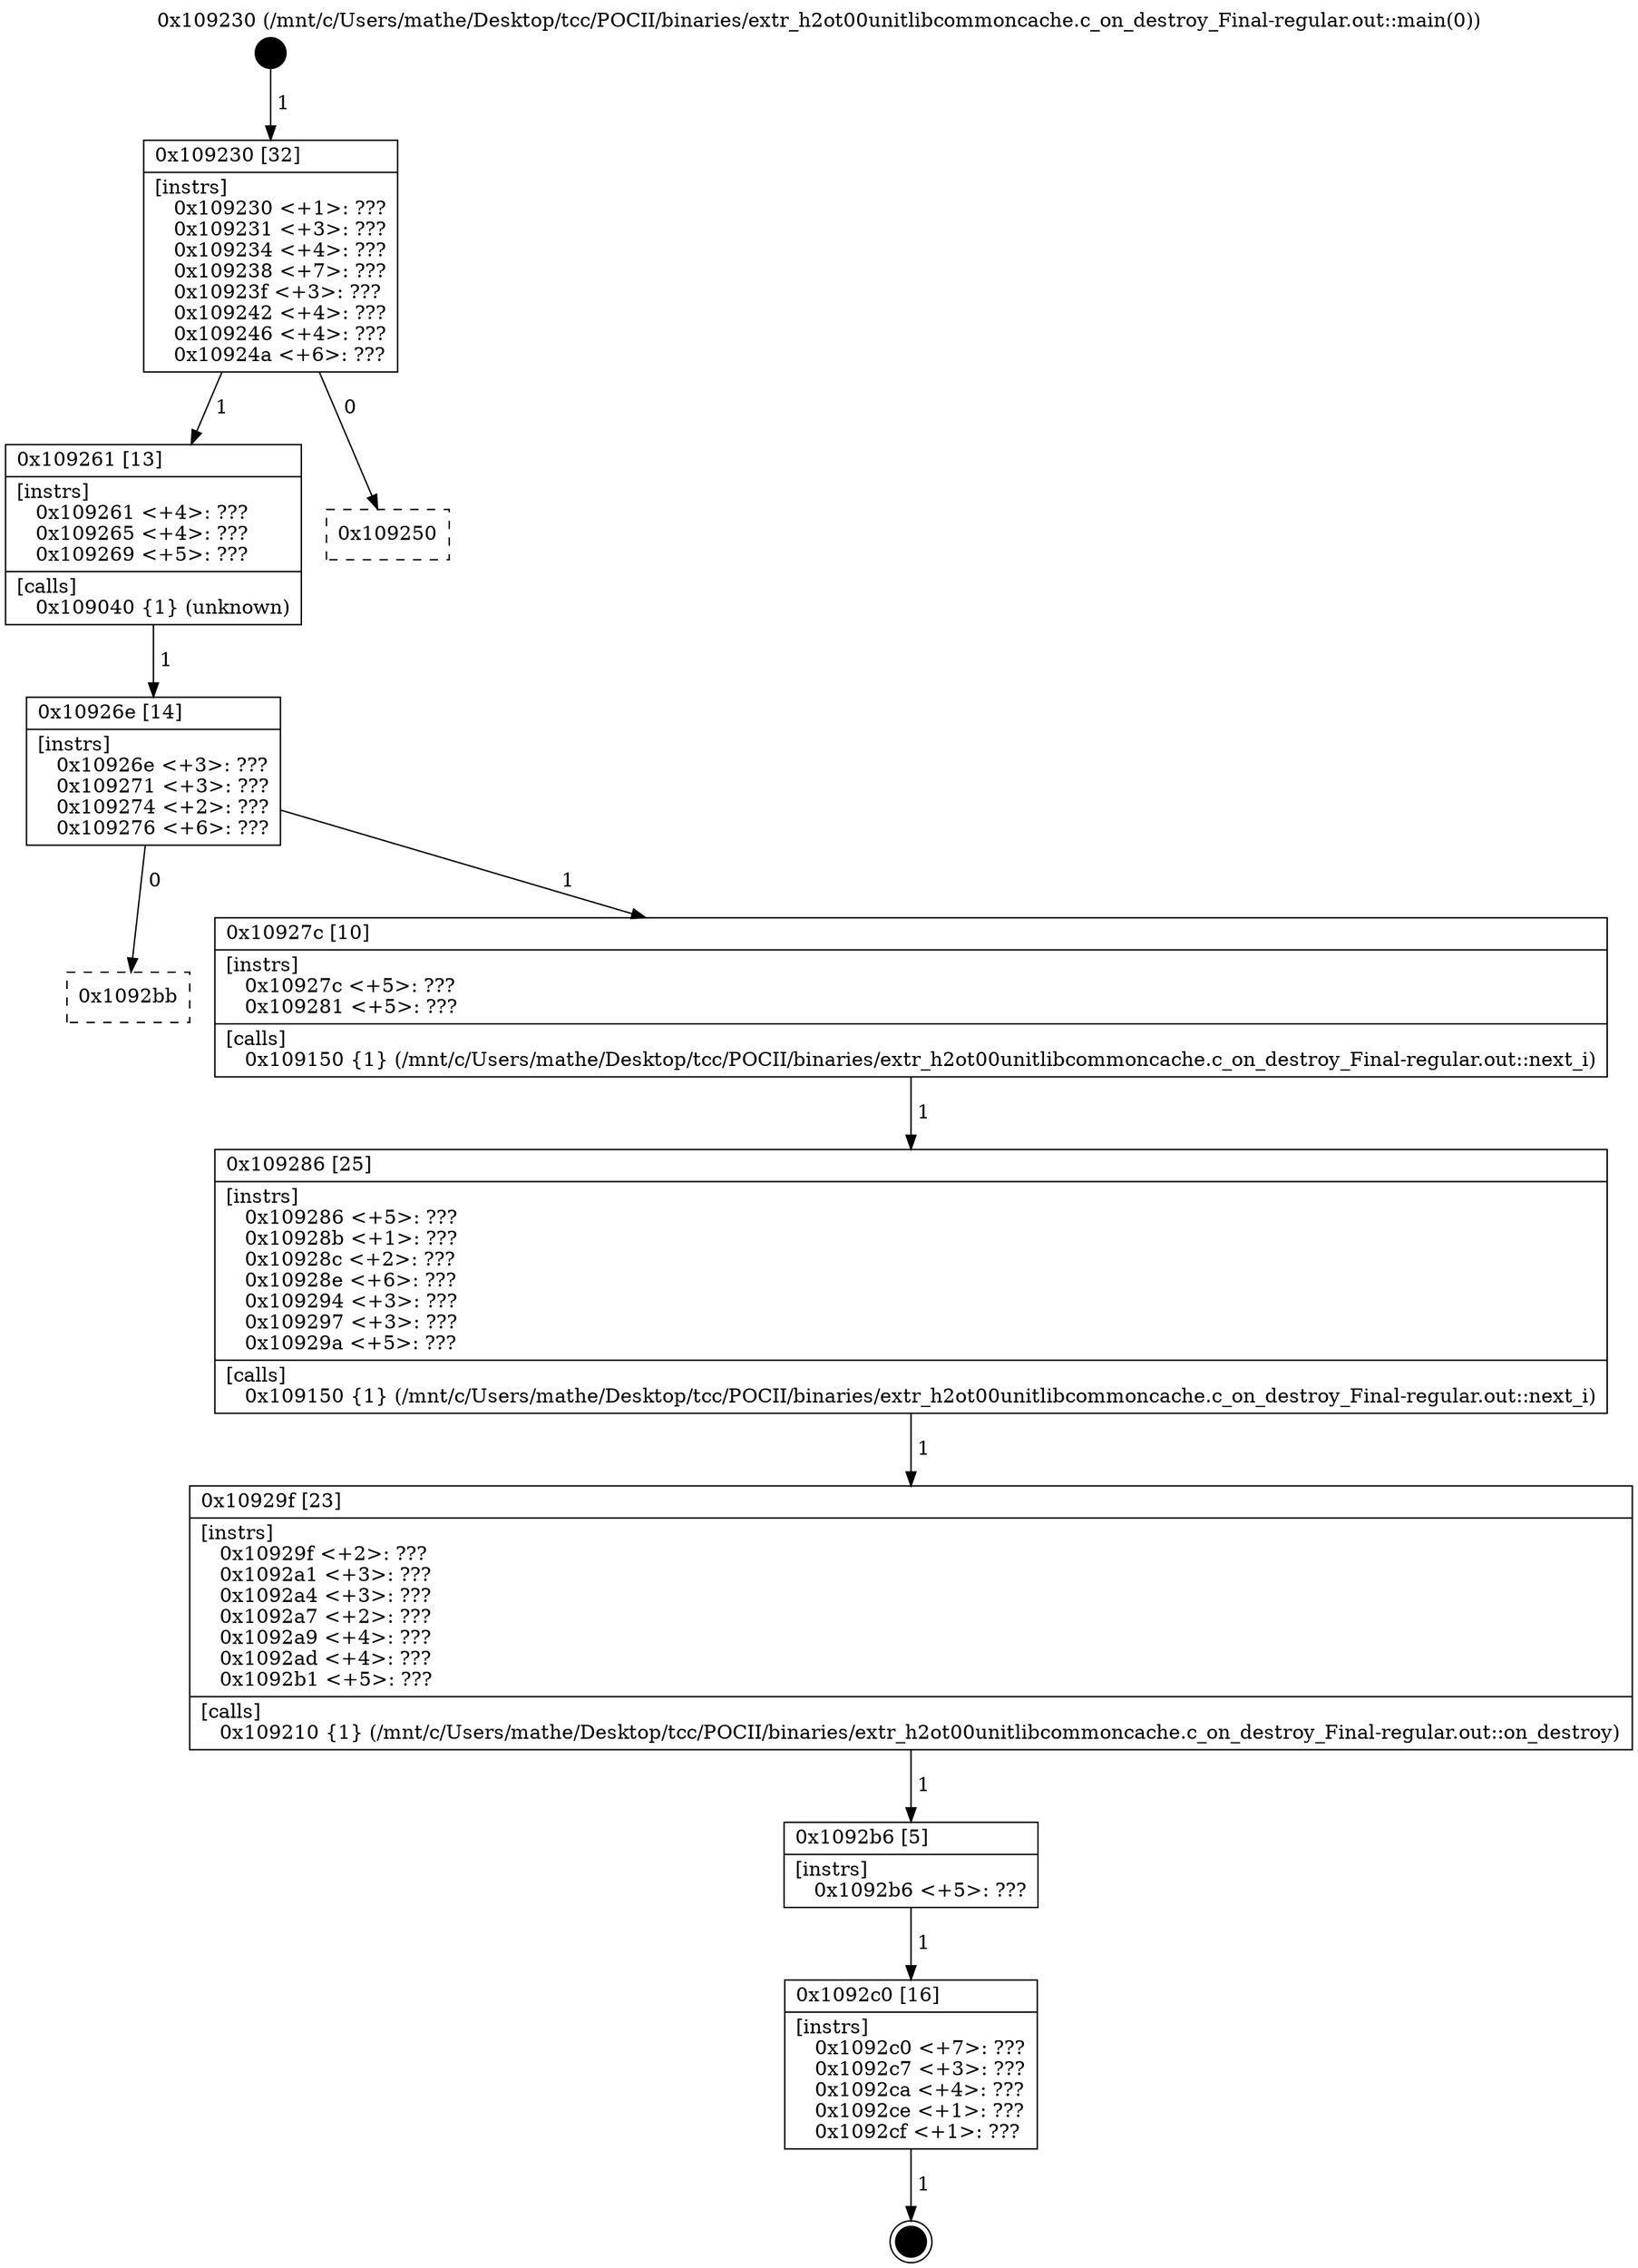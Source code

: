 digraph "0x109230" {
  label = "0x109230 (/mnt/c/Users/mathe/Desktop/tcc/POCII/binaries/extr_h2ot00unitlibcommoncache.c_on_destroy_Final-regular.out::main(0))"
  labelloc = "t"
  node[shape=record]

  Entry [label="",width=0.3,height=0.3,shape=circle,fillcolor=black,style=filled]
  "0x109230" [label="{
     0x109230 [32]\l
     | [instrs]\l
     &nbsp;&nbsp;0x109230 \<+1\>: ???\l
     &nbsp;&nbsp;0x109231 \<+3\>: ???\l
     &nbsp;&nbsp;0x109234 \<+4\>: ???\l
     &nbsp;&nbsp;0x109238 \<+7\>: ???\l
     &nbsp;&nbsp;0x10923f \<+3\>: ???\l
     &nbsp;&nbsp;0x109242 \<+4\>: ???\l
     &nbsp;&nbsp;0x109246 \<+4\>: ???\l
     &nbsp;&nbsp;0x10924a \<+6\>: ???\l
  }"]
  "0x109261" [label="{
     0x109261 [13]\l
     | [instrs]\l
     &nbsp;&nbsp;0x109261 \<+4\>: ???\l
     &nbsp;&nbsp;0x109265 \<+4\>: ???\l
     &nbsp;&nbsp;0x109269 \<+5\>: ???\l
     | [calls]\l
     &nbsp;&nbsp;0x109040 \{1\} (unknown)\l
  }"]
  "0x109250" [label="{
     0x109250\l
  }", style=dashed]
  "0x10926e" [label="{
     0x10926e [14]\l
     | [instrs]\l
     &nbsp;&nbsp;0x10926e \<+3\>: ???\l
     &nbsp;&nbsp;0x109271 \<+3\>: ???\l
     &nbsp;&nbsp;0x109274 \<+2\>: ???\l
     &nbsp;&nbsp;0x109276 \<+6\>: ???\l
  }"]
  "0x1092bb" [label="{
     0x1092bb\l
  }", style=dashed]
  "0x10927c" [label="{
     0x10927c [10]\l
     | [instrs]\l
     &nbsp;&nbsp;0x10927c \<+5\>: ???\l
     &nbsp;&nbsp;0x109281 \<+5\>: ???\l
     | [calls]\l
     &nbsp;&nbsp;0x109150 \{1\} (/mnt/c/Users/mathe/Desktop/tcc/POCII/binaries/extr_h2ot00unitlibcommoncache.c_on_destroy_Final-regular.out::next_i)\l
  }"]
  Exit [label="",width=0.3,height=0.3,shape=circle,fillcolor=black,style=filled,peripheries=2]
  "0x109286" [label="{
     0x109286 [25]\l
     | [instrs]\l
     &nbsp;&nbsp;0x109286 \<+5\>: ???\l
     &nbsp;&nbsp;0x10928b \<+1\>: ???\l
     &nbsp;&nbsp;0x10928c \<+2\>: ???\l
     &nbsp;&nbsp;0x10928e \<+6\>: ???\l
     &nbsp;&nbsp;0x109294 \<+3\>: ???\l
     &nbsp;&nbsp;0x109297 \<+3\>: ???\l
     &nbsp;&nbsp;0x10929a \<+5\>: ???\l
     | [calls]\l
     &nbsp;&nbsp;0x109150 \{1\} (/mnt/c/Users/mathe/Desktop/tcc/POCII/binaries/extr_h2ot00unitlibcommoncache.c_on_destroy_Final-regular.out::next_i)\l
  }"]
  "0x10929f" [label="{
     0x10929f [23]\l
     | [instrs]\l
     &nbsp;&nbsp;0x10929f \<+2\>: ???\l
     &nbsp;&nbsp;0x1092a1 \<+3\>: ???\l
     &nbsp;&nbsp;0x1092a4 \<+3\>: ???\l
     &nbsp;&nbsp;0x1092a7 \<+2\>: ???\l
     &nbsp;&nbsp;0x1092a9 \<+4\>: ???\l
     &nbsp;&nbsp;0x1092ad \<+4\>: ???\l
     &nbsp;&nbsp;0x1092b1 \<+5\>: ???\l
     | [calls]\l
     &nbsp;&nbsp;0x109210 \{1\} (/mnt/c/Users/mathe/Desktop/tcc/POCII/binaries/extr_h2ot00unitlibcommoncache.c_on_destroy_Final-regular.out::on_destroy)\l
  }"]
  "0x1092b6" [label="{
     0x1092b6 [5]\l
     | [instrs]\l
     &nbsp;&nbsp;0x1092b6 \<+5\>: ???\l
  }"]
  "0x1092c0" [label="{
     0x1092c0 [16]\l
     | [instrs]\l
     &nbsp;&nbsp;0x1092c0 \<+7\>: ???\l
     &nbsp;&nbsp;0x1092c7 \<+3\>: ???\l
     &nbsp;&nbsp;0x1092ca \<+4\>: ???\l
     &nbsp;&nbsp;0x1092ce \<+1\>: ???\l
     &nbsp;&nbsp;0x1092cf \<+1\>: ???\l
  }"]
  Entry -> "0x109230" [label=" 1"]
  "0x109230" -> "0x109261" [label=" 1"]
  "0x109230" -> "0x109250" [label=" 0"]
  "0x109261" -> "0x10926e" [label=" 1"]
  "0x10926e" -> "0x1092bb" [label=" 0"]
  "0x10926e" -> "0x10927c" [label=" 1"]
  "0x1092c0" -> Exit [label=" 1"]
  "0x10927c" -> "0x109286" [label=" 1"]
  "0x109286" -> "0x10929f" [label=" 1"]
  "0x10929f" -> "0x1092b6" [label=" 1"]
  "0x1092b6" -> "0x1092c0" [label=" 1"]
}
